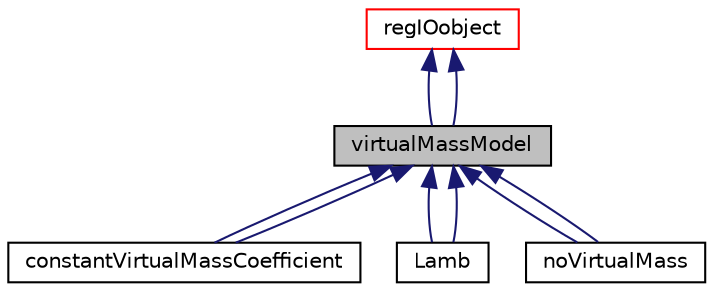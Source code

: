 digraph "virtualMassModel"
{
  bgcolor="transparent";
  edge [fontname="Helvetica",fontsize="10",labelfontname="Helvetica",labelfontsize="10"];
  node [fontname="Helvetica",fontsize="10",shape=record];
  Node1 [label="virtualMassModel",height=0.2,width=0.4,color="black", fillcolor="grey75", style="filled", fontcolor="black"];
  Node2 -> Node1 [dir="back",color="midnightblue",fontsize="10",style="solid",fontname="Helvetica"];
  Node2 [label="regIOobject",height=0.2,width=0.4,color="red",URL="$a02152.html",tooltip="regIOobject is an abstract class derived from IOobject to handle automatic object registration with t..."];
  Node2 -> Node1 [dir="back",color="midnightblue",fontsize="10",style="solid",fontname="Helvetica"];
  Node1 -> Node3 [dir="back",color="midnightblue",fontsize="10",style="solid",fontname="Helvetica"];
  Node3 [label="constantVirtualMassCoefficient",height=0.2,width=0.4,color="black",URL="$a00389.html",tooltip="Constant coefficient virtual mass model. "];
  Node1 -> Node3 [dir="back",color="midnightblue",fontsize="10",style="solid",fontname="Helvetica"];
  Node1 -> Node4 [dir="back",color="midnightblue",fontsize="10",style="solid",fontname="Helvetica"];
  Node4 [label="Lamb",height=0.2,width=0.4,color="black",URL="$a01264.html",tooltip="Virtual mass model of Lamb. "];
  Node1 -> Node4 [dir="back",color="midnightblue",fontsize="10",style="solid",fontname="Helvetica"];
  Node1 -> Node5 [dir="back",color="midnightblue",fontsize="10",style="solid",fontname="Helvetica"];
  Node5 [label="noVirtualMass",height=0.2,width=0.4,color="black",URL="$a01665.html"];
  Node1 -> Node5 [dir="back",color="midnightblue",fontsize="10",style="solid",fontname="Helvetica"];
}
